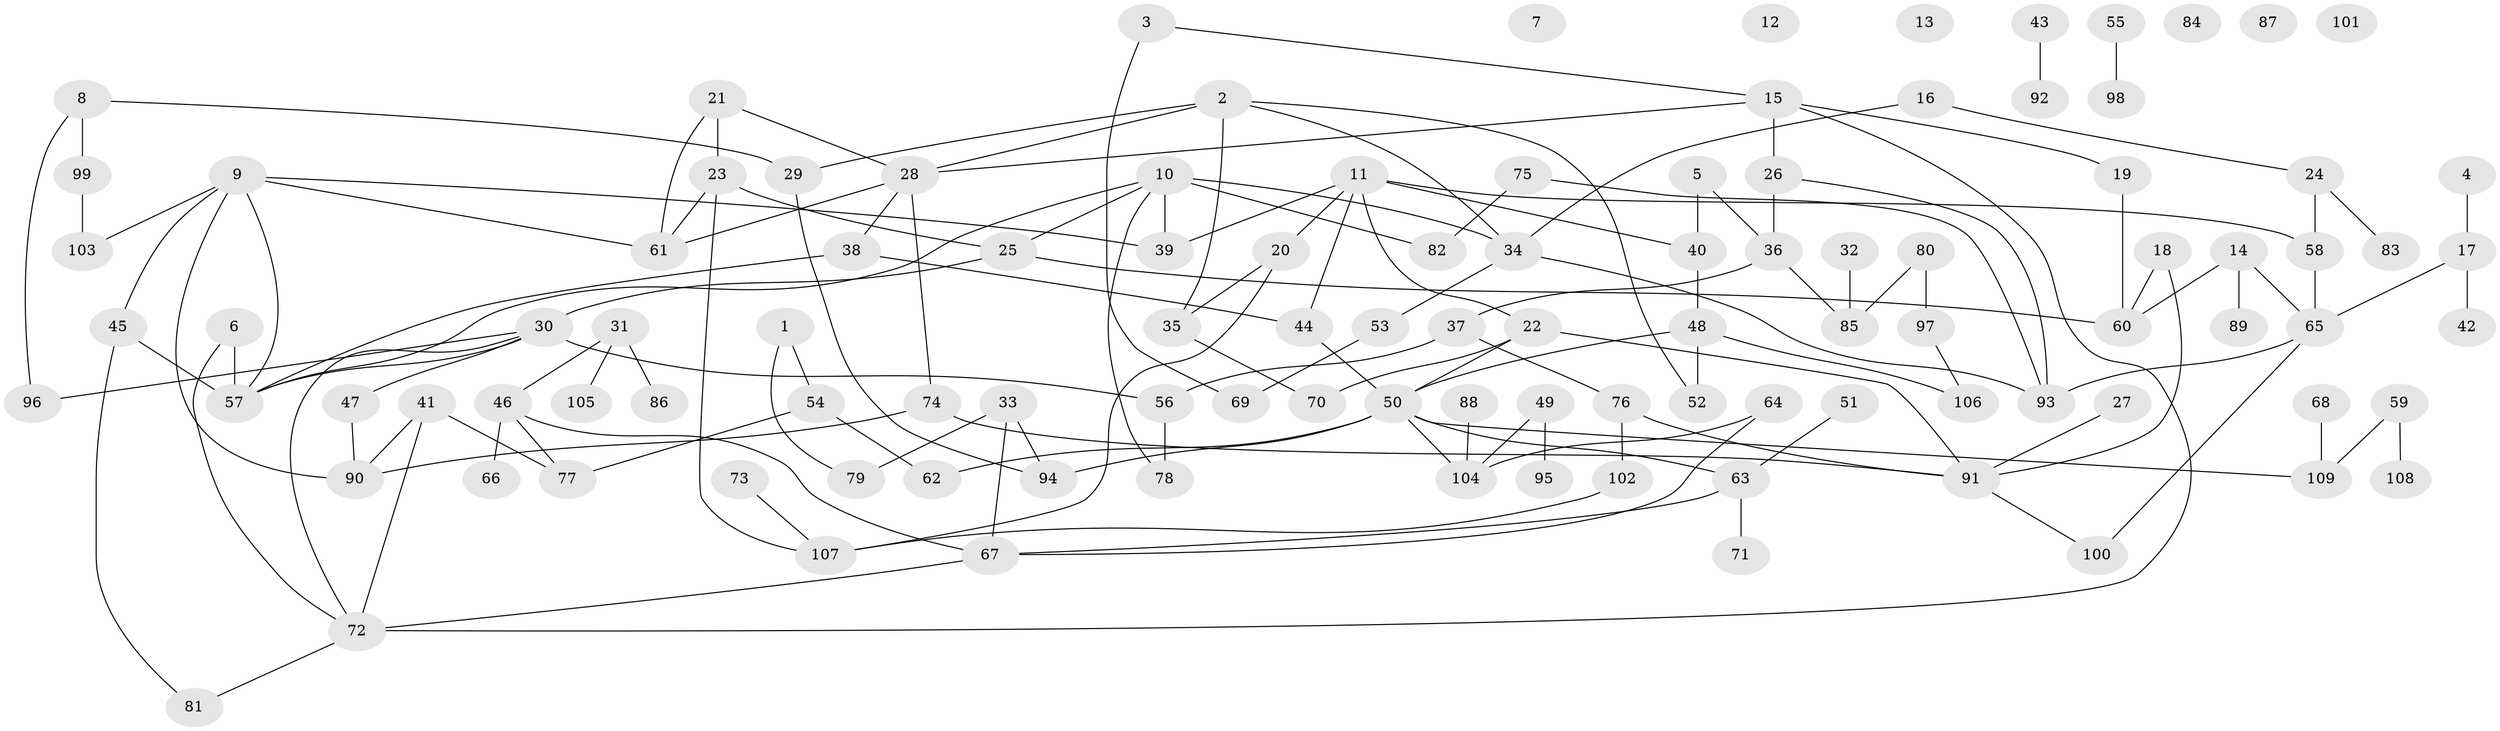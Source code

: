 // coarse degree distribution, {0: 0.25, 3: 0.1875, 4: 0.125, 1: 0.21875, 2: 0.0625, 5: 0.0625, 6: 0.03125, 7: 0.03125, 12: 0.03125}
// Generated by graph-tools (version 1.1) at 2025/42/03/04/25 21:42:20]
// undirected, 109 vertices, 146 edges
graph export_dot {
graph [start="1"]
  node [color=gray90,style=filled];
  1;
  2;
  3;
  4;
  5;
  6;
  7;
  8;
  9;
  10;
  11;
  12;
  13;
  14;
  15;
  16;
  17;
  18;
  19;
  20;
  21;
  22;
  23;
  24;
  25;
  26;
  27;
  28;
  29;
  30;
  31;
  32;
  33;
  34;
  35;
  36;
  37;
  38;
  39;
  40;
  41;
  42;
  43;
  44;
  45;
  46;
  47;
  48;
  49;
  50;
  51;
  52;
  53;
  54;
  55;
  56;
  57;
  58;
  59;
  60;
  61;
  62;
  63;
  64;
  65;
  66;
  67;
  68;
  69;
  70;
  71;
  72;
  73;
  74;
  75;
  76;
  77;
  78;
  79;
  80;
  81;
  82;
  83;
  84;
  85;
  86;
  87;
  88;
  89;
  90;
  91;
  92;
  93;
  94;
  95;
  96;
  97;
  98;
  99;
  100;
  101;
  102;
  103;
  104;
  105;
  106;
  107;
  108;
  109;
  1 -- 54;
  1 -- 79;
  2 -- 28;
  2 -- 29;
  2 -- 34;
  2 -- 35;
  2 -- 52;
  3 -- 15;
  3 -- 69;
  4 -- 17;
  5 -- 36;
  5 -- 40;
  6 -- 57;
  6 -- 72;
  8 -- 29;
  8 -- 96;
  8 -- 99;
  9 -- 39;
  9 -- 45;
  9 -- 57;
  9 -- 61;
  9 -- 90;
  9 -- 103;
  10 -- 25;
  10 -- 34;
  10 -- 39;
  10 -- 57;
  10 -- 78;
  10 -- 82;
  11 -- 20;
  11 -- 22;
  11 -- 39;
  11 -- 40;
  11 -- 44;
  11 -- 58;
  14 -- 60;
  14 -- 65;
  14 -- 89;
  15 -- 19;
  15 -- 26;
  15 -- 28;
  15 -- 72;
  16 -- 24;
  16 -- 34;
  17 -- 42;
  17 -- 65;
  18 -- 60;
  18 -- 91;
  19 -- 60;
  20 -- 35;
  20 -- 107;
  21 -- 23;
  21 -- 28;
  21 -- 61;
  22 -- 50;
  22 -- 70;
  22 -- 91;
  23 -- 25;
  23 -- 61;
  23 -- 107;
  24 -- 58;
  24 -- 83;
  25 -- 30;
  25 -- 60;
  26 -- 36;
  26 -- 93;
  27 -- 91;
  28 -- 38;
  28 -- 61;
  28 -- 74;
  29 -- 94;
  30 -- 47;
  30 -- 56;
  30 -- 57;
  30 -- 72;
  30 -- 96;
  31 -- 46;
  31 -- 86;
  31 -- 105;
  32 -- 85;
  33 -- 67;
  33 -- 79;
  33 -- 94;
  34 -- 53;
  34 -- 93;
  35 -- 70;
  36 -- 37;
  36 -- 85;
  37 -- 56;
  37 -- 76;
  38 -- 44;
  38 -- 57;
  40 -- 48;
  41 -- 72;
  41 -- 77;
  41 -- 90;
  43 -- 92;
  44 -- 50;
  45 -- 57;
  45 -- 81;
  46 -- 66;
  46 -- 67;
  46 -- 77;
  47 -- 90;
  48 -- 50;
  48 -- 52;
  48 -- 106;
  49 -- 95;
  49 -- 104;
  50 -- 62;
  50 -- 63;
  50 -- 94;
  50 -- 104;
  50 -- 109;
  51 -- 63;
  53 -- 69;
  54 -- 62;
  54 -- 77;
  55 -- 98;
  56 -- 78;
  58 -- 65;
  59 -- 108;
  59 -- 109;
  63 -- 67;
  63 -- 71;
  64 -- 67;
  64 -- 104;
  65 -- 93;
  65 -- 100;
  67 -- 72;
  68 -- 109;
  72 -- 81;
  73 -- 107;
  74 -- 90;
  74 -- 91;
  75 -- 82;
  75 -- 93;
  76 -- 91;
  76 -- 102;
  80 -- 85;
  80 -- 97;
  88 -- 104;
  91 -- 100;
  97 -- 106;
  99 -- 103;
  102 -- 107;
}
